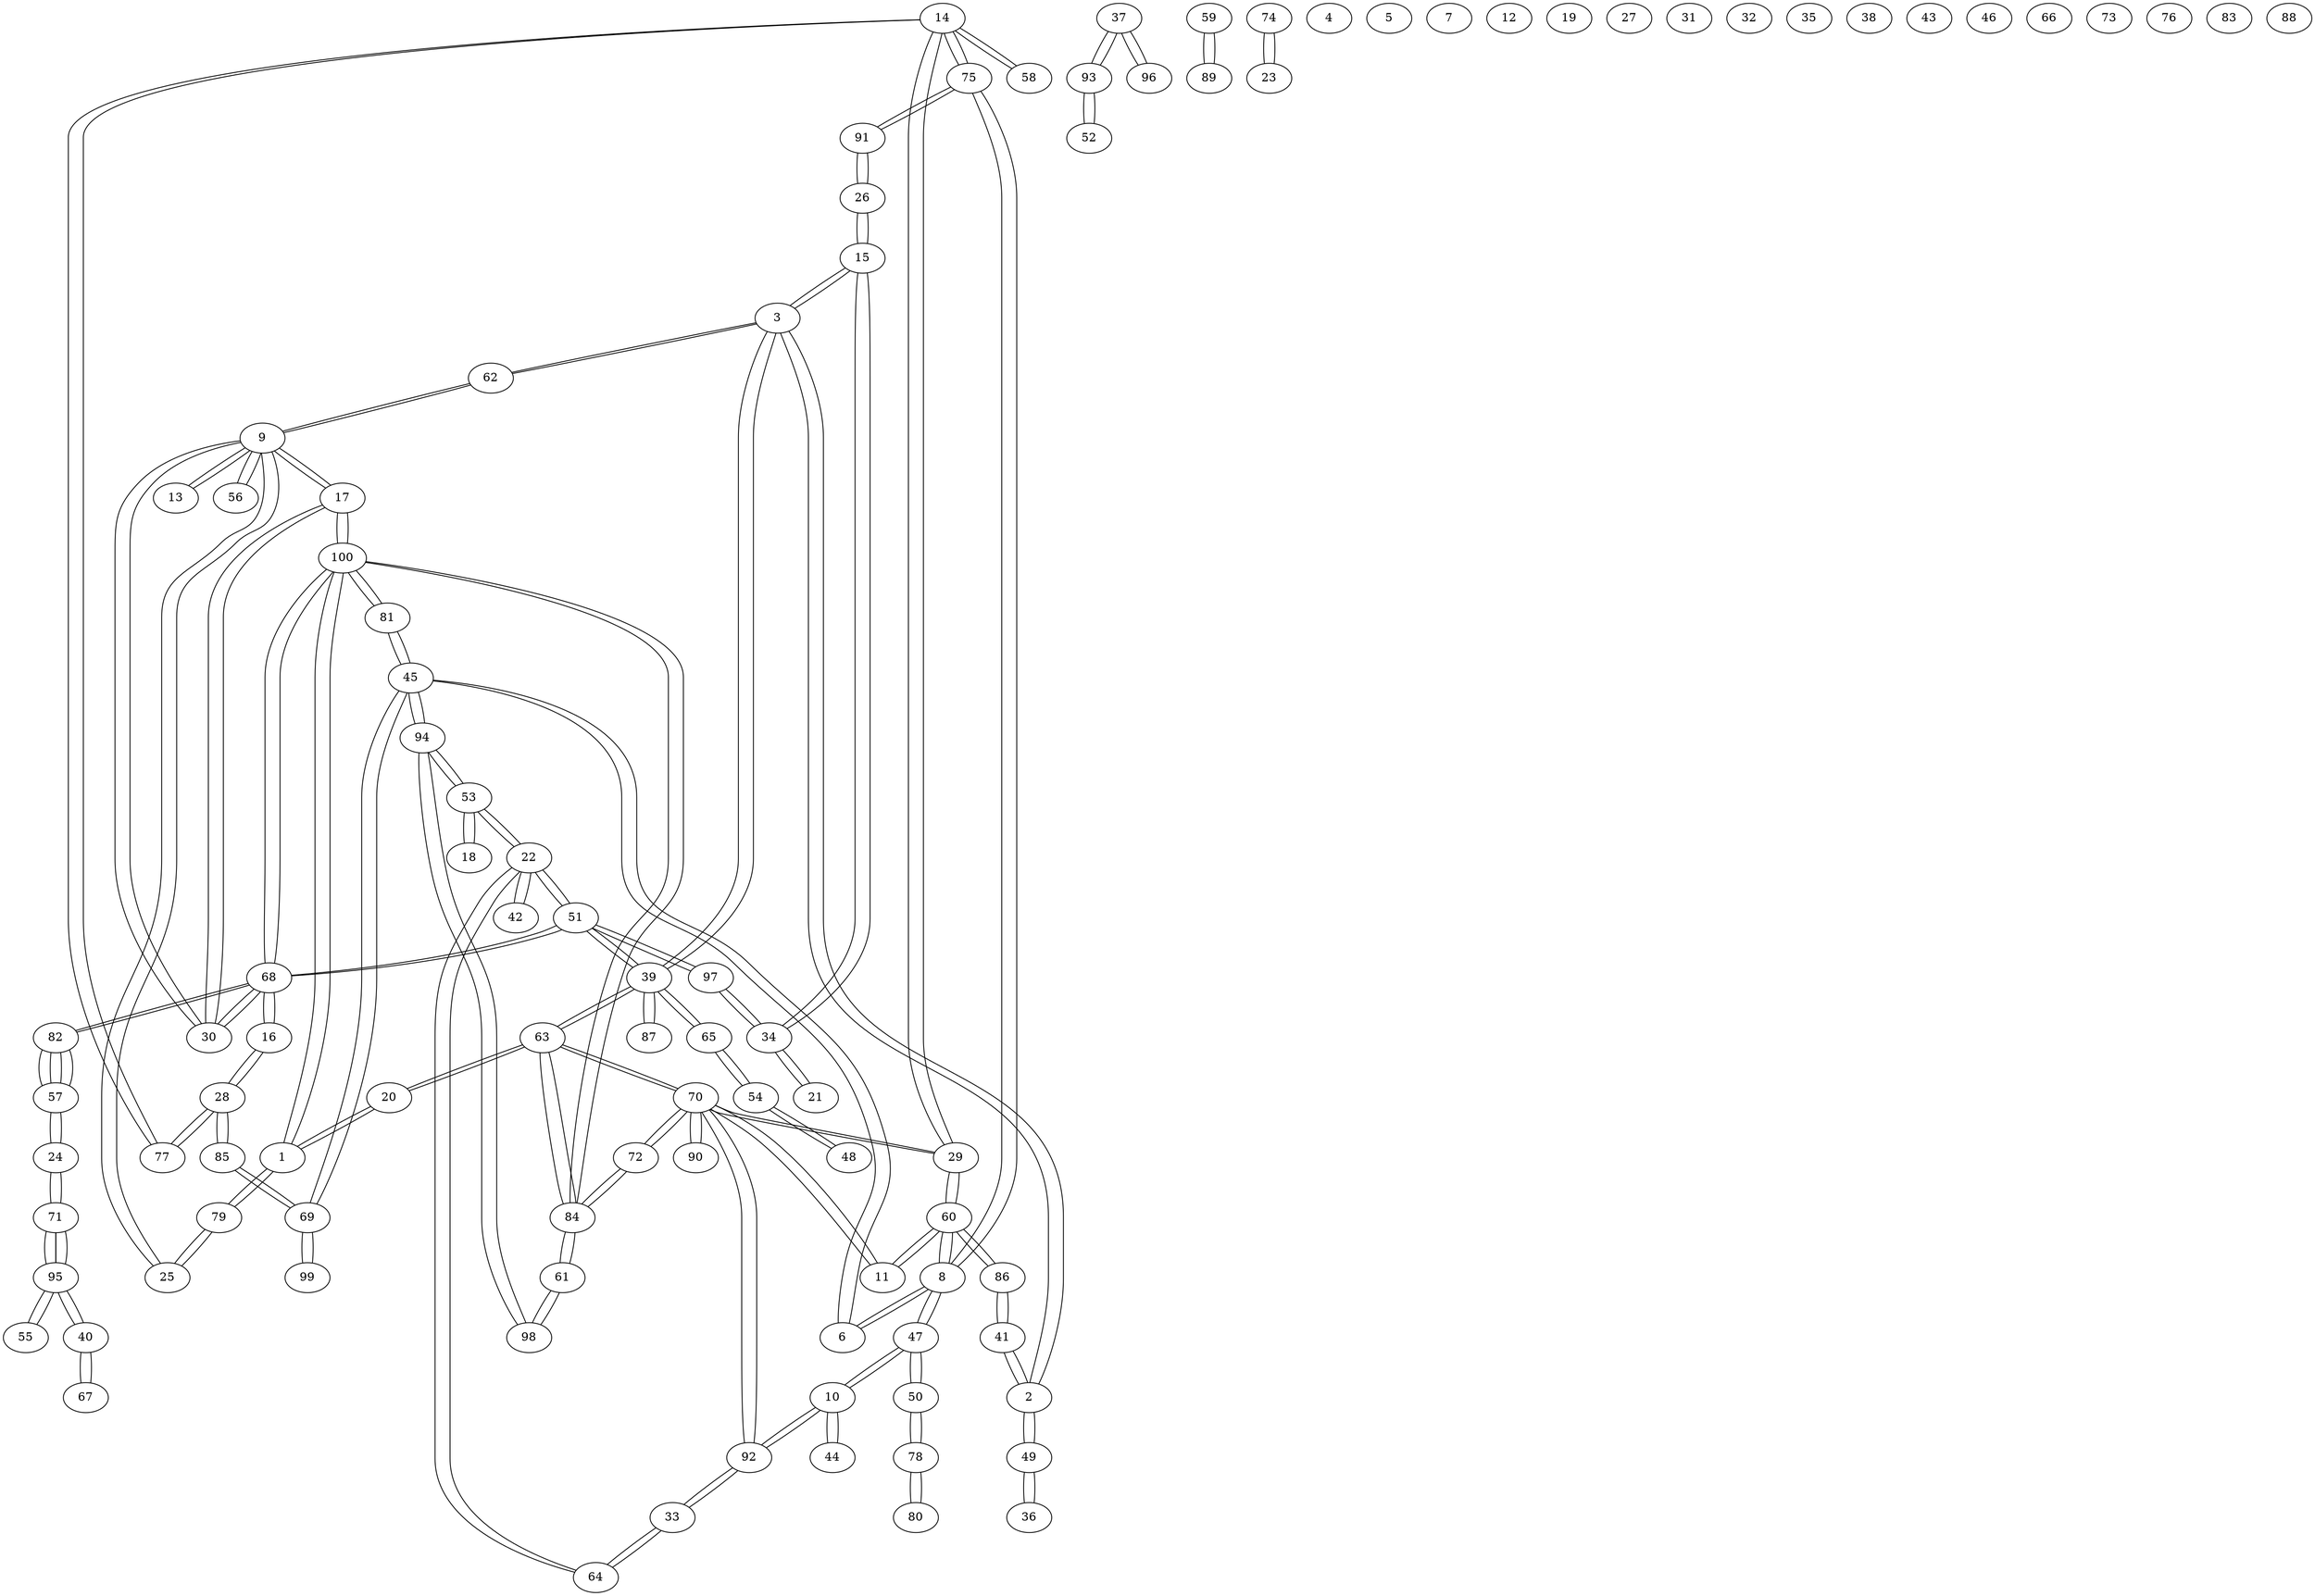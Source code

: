 graph sample {
14 -- 75;
75 -- 14;
3 -- 15;
15 -- 3;
2 -- 3;
3 -- 2;
78 -- 80;
80 -- 78;
17 -- 9;
9 -- 17;
30 -- 17;
17 -- 30;
79 -- 25;
25 -- 79;
72 -- 70;
70 -- 72;
68 -- 30;
30 -- 68;
53 -- 22;
22 -- 53;
39 -- 63;
63 -- 39;
60 -- 86;
86 -- 60;
82 -- 57;
57 -- 82;
20 -- 63;
63 -- 20;
60 -- 29;
29 -- 60;
45 -- 94;
94 -- 45;
40 -- 95;
95 -- 40;
54 -- 48;
48 -- 54;
64 -- 22;
22 -- 64;
84 -- 61;
61 -- 84;
82 -- 68;
68 -- 82;
75 -- 8;
8 -- 75;
42 -- 22;
22 -- 42;
37 -- 93;
93 -- 37;
10 -- 92;
92 -- 10;
2 -- 41;
41 -- 2;
39 -- 51;
51 -- 39;
33 -- 92;
92 -- 33;
29 -- 70;
70 -- 29;
53 -- 18;
18 -- 53;
57 -- 24;
24 -- 57;
11 -- 70;
70 -- 11;
3 -- 62;
62 -- 3;
15 -- 34;
34 -- 15;
98 -- 94;
94 -- 98;
96 -- 37;
37 -- 96;
24 -- 71;
71 -- 24;
77 -- 14;
14 -- 77;
6 -- 45;
45 -- 6;
85 -- 28;
28 -- 85;
100 -- 68;
68 -- 100;
20 -- 1;
1 -- 20;
39 -- 3;
3 -- 39;
55 -- 95;
95 -- 55;
72 -- 84;
84 -- 72;
59 -- 89;
89 -- 59;
44 -- 10;
10 -- 44;
100 -- 84;
84 -- 100;
69 -- 45;
45 -- 69;
1 -- 79;
79 -- 1;
8 -- 6;
6 -- 8;
98 -- 61;
61 -- 98;
8 -- 60;
60 -- 8;
45 -- 81;
81 -- 45;
54 -- 65;
65 -- 54;
9 -- 30;
30 -- 9;
9 -- 62;
62 -- 9;
16 -- 68;
68 -- 16;
78 -- 50;
50 -- 78;
71 -- 95;
95 -- 71;
70 -- 90;
90 -- 70;
74 -- 23;
23 -- 74;
13 -- 9;
9 -- 13;
29 -- 14;
14 -- 29;
22 -- 51;
51 -- 22;
57 -- 82;
82 -- 57;
77 -- 28;
28 -- 77;
9 -- 25;
25 -- 9;
34 -- 21;
21 -- 34;
65 -- 39;
39 -- 65;
10 -- 47;
47 -- 10;
75 -- 91;
91 -- 75;
91 -- 26;
26 -- 91;
67 -- 40;
40 -- 67;
94 -- 53;
53 -- 94;
87 -- 39;
39 -- 87;
1 -- 100;
100 -- 1;
85 -- 69;
69 -- 85;
81 -- 100;
100 -- 81;
71 -- 95;
95 -- 71;
47 -- 8;
8 -- 47;
15 -- 26;
26 -- 15;
99 -- 69;
69 -- 99;
100 -- 17;
17 -- 100;
58 -- 14;
14 -- 58;
51 -- 97;
97 -- 51;
51 -- 68;
68 -- 51;
63 -- 70;
70 -- 63;
34 -- 97;
97 -- 34;
63 -- 84;
84 -- 63;
2 -- 49;
49 -- 2;
56 -- 9;
9 -- 56;
50 -- 47;
47 -- 50;
52 -- 93;
93 -- 52;
86 -- 41;
41 -- 86;
16 -- 28;
28 -- 16;
70 -- 92;
92 -- 70;
36 -- 49;
49 -- 36;
33 -- 64;
64 -- 33;
60 -- 11;
11 -- 60;
4;
5;
7;
12;
19;
27;
31;
32;
35;
38;
43;
46;
66;
73;
76;
83;
88;
}